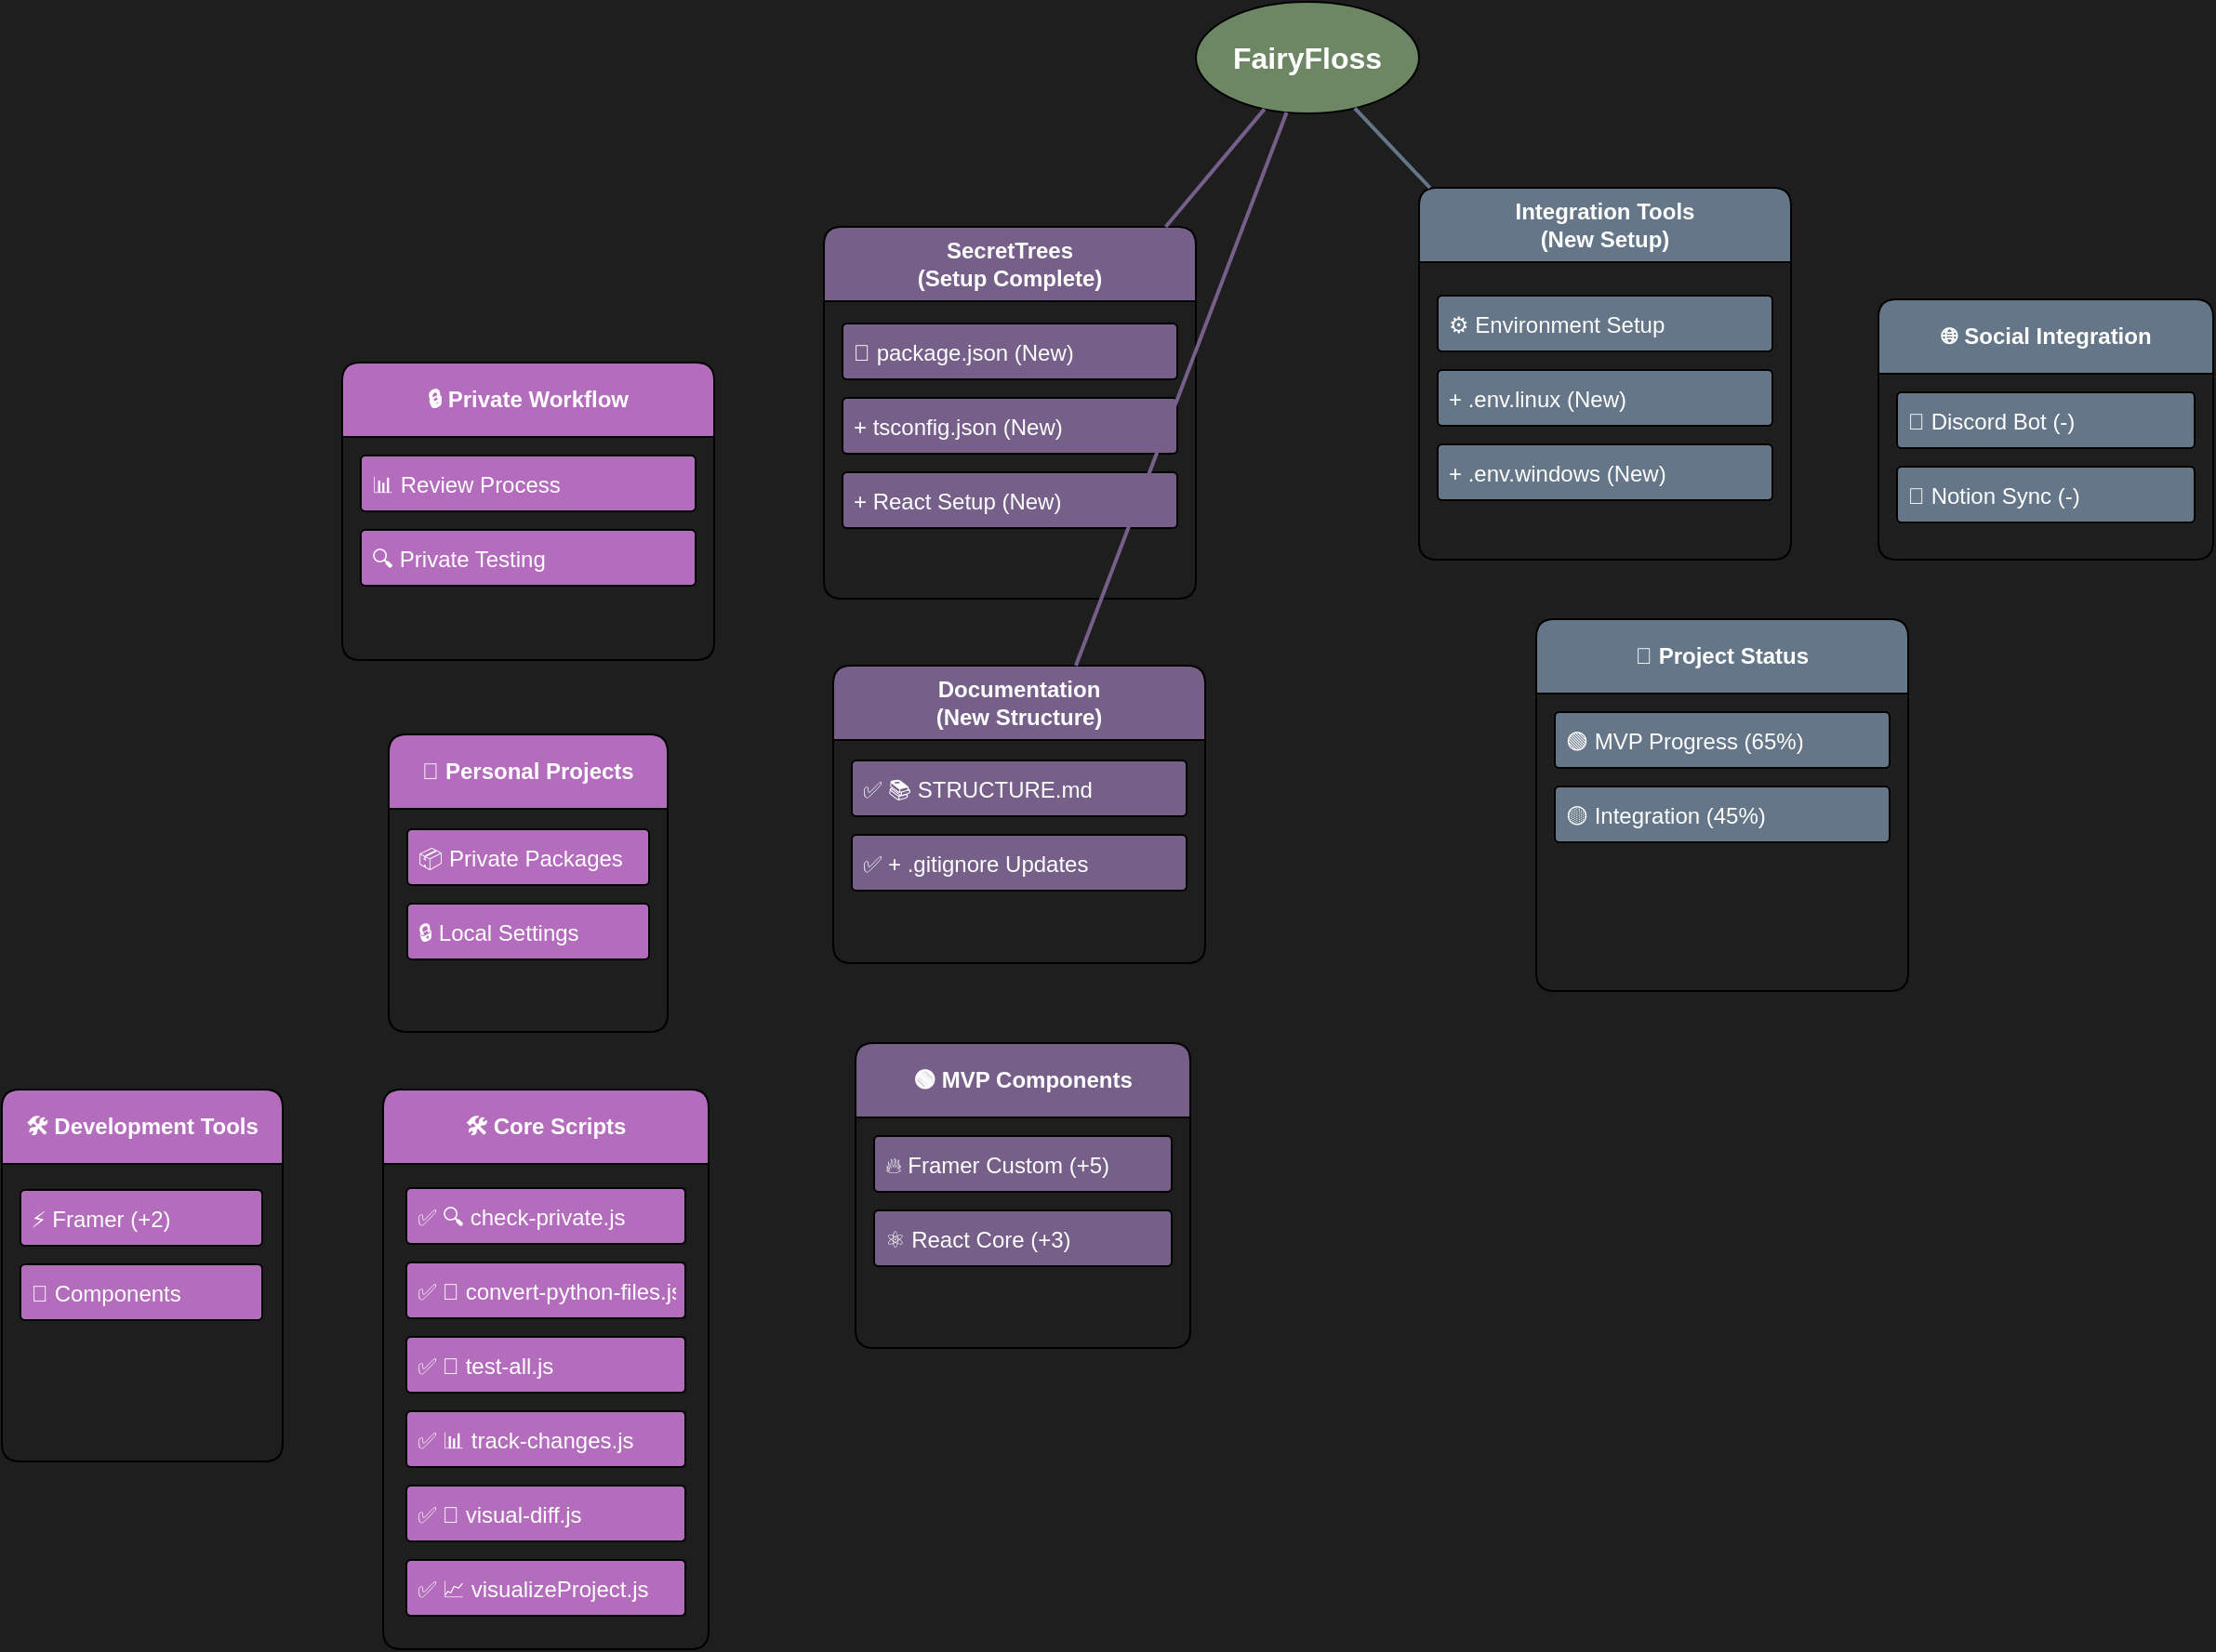 <mxfile>
    <diagram id="prtHgNgQTEPvFCAcTncT" name="Page-1">
        <mxGraphModel dx="1787" dy="508" grid="0" gridSize="10" guides="1" tooltips="1" connect="1" arrows="1" fold="1" page="1" pageScale="1" pageWidth="1169" pageHeight="827" background="light-dark(#1E1E1E,#1A1A1A)" math="0" shadow="0">
            <root>
                <mxCell id="0"/>
                <mxCell id="1" parent="0"/>
                <mxCell id="2" value="FairyFloss" style="ellipse;whiteSpace=wrap;html=1;fillColor=#6d8764;strokeColor=default;fontSize=16;fontStyle=1;rounded=1;fontColor=#ffffff;shadow=0;" parent="1" vertex="1">
                    <mxGeometry x="320" y="180" width="120" height="60" as="geometry"/>
                </mxCell>
                <mxCell id="3" value="SecretTrees&#xa;(Setup Complete)" style="swimlane;whiteSpace=wrap;html=1;fillColor=#76608a;strokeColor=default;startSize=40;rounded=1;fontColor=#ffffff;arcSize=8;" parent="1" vertex="1">
                    <mxGeometry x="120" y="301" width="200" height="200" as="geometry"/>
                </mxCell>
                <mxCell id="5" value="📄 package.json (New)" style="text;strokeColor=default;fillColor=#76608a;align=left;verticalAlign=middle;spacingLeft=4;spacingRight=4;overflow=hidden;points=[[0,0.5],[1,0.5]];portConstraint=eastwest;rotatable=0;rounded=1;fontColor=#ffffff;arcSize=8;" parent="3" vertex="1">
                    <mxGeometry x="10" y="52" width="180" height="30" as="geometry"/>
                </mxCell>
                <mxCell id="6" value="+ tsconfig.json (New)" style="text;strokeColor=default;fillColor=#76608a;align=left;verticalAlign=middle;spacingLeft=4;spacingRight=4;overflow=hidden;points=[[0,0.5],[1,0.5]];portConstraint=eastwest;rotatable=0;rounded=1;fontColor=#ffffff;arcSize=8;" parent="3" vertex="1">
                    <mxGeometry x="10" y="92" width="180" height="30" as="geometry"/>
                </mxCell>
                <mxCell id="7" value="+ React Setup (New)" style="text;strokeColor=default;fillColor=#76608a;align=left;verticalAlign=middle;spacingLeft=4;spacingRight=4;overflow=hidden;points=[[0,0.5],[1,0.5]];portConstraint=eastwest;rotatable=0;rounded=1;fontColor=#ffffff;arcSize=8;" parent="3" vertex="1">
                    <mxGeometry x="10" y="132" width="180" height="30" as="geometry"/>
                </mxCell>
                <mxCell id="4" value="Integration Tools&#xa;(New Setup)" style="swimlane;whiteSpace=wrap;html=1;fillColor=#647687;strokeColor=default;startSize=40;rounded=1;fontColor=#ffffff;arcSize=8;" parent="1" vertex="1">
                    <mxGeometry x="440" y="280" width="200" height="200" as="geometry"/>
                </mxCell>
                <mxCell id="8" value="⚙️ Environment Setup" style="text;strokeColor=default;fillColor=#647687;align=left;verticalAlign=middle;spacingLeft=4;spacingRight=4;overflow=hidden;points=[[0,0.5],[1,0.5]];portConstraint=eastwest;rotatable=0;rounded=1;fontColor=#ffffff;arcSize=8;" parent="4" vertex="1">
                    <mxGeometry x="10" y="58" width="180" height="30" as="geometry"/>
                </mxCell>
                <mxCell id="9" value="+ .env.linux (New)" style="text;strokeColor=default;fillColor=#647687;align=left;verticalAlign=middle;spacingLeft=4;spacingRight=4;overflow=hidden;points=[[0,0.5],[1,0.5]];portConstraint=eastwest;rotatable=0;rounded=1;fontColor=#ffffff;arcSize=8;" parent="4" vertex="1">
                    <mxGeometry x="10" y="98" width="180" height="30" as="geometry"/>
                </mxCell>
                <mxCell id="10" value="+ .env.windows (New)" style="text;strokeColor=default;fillColor=#647687;align=left;verticalAlign=middle;spacingLeft=4;spacingRight=4;overflow=hidden;points=[[0,0.5],[1,0.5]];portConstraint=eastwest;rotatable=0;rounded=1;fontColor=#ffffff;arcSize=8;" parent="4" vertex="1">
                    <mxGeometry x="10" y="138" width="180" height="30" as="geometry"/>
                </mxCell>
                <mxCell id="13" value="Documentation&#xa;(New Structure)" style="swimlane;whiteSpace=wrap;html=1;fillColor=#76608a;strokeColor=default;startSize=40;rounded=1;fontColor=#ffffff;arcSize=8;" parent="1" vertex="1">
                    <mxGeometry x="125" y="537" width="200" height="160" as="geometry"/>
                </mxCell>
                <mxCell id="14" value="✅ 📚 STRUCTURE.md" style="text;strokeColor=default;fillColor=#76608a;align=left;verticalAlign=middle;spacingLeft=4;spacingRight=4;overflow=hidden;points=[[0,0.5],[1,0.5]];portConstraint=eastwest;rotatable=0;rounded=1;fontColor=#ffffff;arcSize=8;" parent="13" vertex="1">
                    <mxGeometry x="10" y="51" width="180" height="30" as="geometry"/>
                </mxCell>
                <mxCell id="15" value="✅ + .gitignore Updates" style="text;strokeColor=default;fillColor=#76608a;align=left;verticalAlign=middle;spacingLeft=4;spacingRight=4;overflow=hidden;points=[[0,0.5],[1,0.5]];portConstraint=eastwest;rotatable=0;rounded=1;fontColor=#ffffff;arcSize=8;" parent="13" vertex="1">
                    <mxGeometry x="10" y="91" width="180" height="30" as="geometry"/>
                </mxCell>
                <mxCell id="11" style="endArrow=none;html=1;strokeColor=#76608a;strokeWidth=2;rounded=1;arcSize=8;" parent="1" source="2" target="3" edge="1">
                    <mxGeometry relative="1" as="geometry"/>
                </mxCell>
                <mxCell id="12" style="endArrow=none;html=1;strokeColor=#647687;strokeWidth=2;rounded=1;arcSize=8;" parent="1" source="2" target="4" edge="1">
                    <mxGeometry relative="1" as="geometry"/>
                </mxCell>
                <mxCell id="16" style="endArrow=none;html=1;strokeColor=#76608a;strokeWidth=2;rounded=1;arcSize=8;" parent="1" source="2" target="13" edge="1">
                    <mxGeometry relative="1" as="geometry"/>
                </mxCell>
                <mxCell id="17" value="🌳 Personal Projects" style="swimlane;whiteSpace=wrap;html=1;fillColor=#b46cbd;strokeColor=default;startSize=40;rounded=1;fontColor=#ffffff;arcSize=8;" parent="1" vertex="1">
                    <mxGeometry x="-114" y="574" width="150" height="160" as="geometry"/>
                </mxCell>
                <mxCell id="18" value="📦 Private Packages" style="text;strokeColor=default;fillColor=#b46cbd;align=left;verticalAlign=middle;spacingLeft=4;spacingRight=4;overflow=hidden;points=[[0,0.5],[1,0.5]];portConstraint=eastwest;rotatable=0;rounded=1;fontColor=#ffffff;arcSize=8;" parent="17" vertex="1">
                    <mxGeometry x="10" y="51" width="130" height="30" as="geometry"/>
                </mxCell>
                <mxCell id="21" value="🔒 Local Settings" style="text;strokeColor=default;fillColor=#b46cbd;align=left;verticalAlign=middle;spacingLeft=4;spacingRight=4;overflow=hidden;points=[[0,0.5],[1,0.5]];portConstraint=eastwest;rotatable=0;rounded=1;fontColor=#ffffff;arcSize=8;" parent="17" vertex="1">
                    <mxGeometry x="10" y="91" width="130" height="30" as="geometry"/>
                </mxCell>
                <mxCell id="19" value="🔄 Project Status" style="swimlane;whiteSpace=wrap;html=1;fillColor=#647687;strokeColor=default;startSize=40;rounded=1;fontColor=#ffffff;arcSize=8;" parent="1" vertex="1">
                    <mxGeometry x="503" y="512" width="200" height="200" as="geometry"/>
                </mxCell>
                <mxCell id="20" value="🟢 MVP Progress (65%)" style="text;strokeColor=default;fillColor=#647687;align=left;verticalAlign=middle;spacingLeft=4;spacingRight=4;overflow=hidden;points=[[0,0.5],[1,0.5]];portConstraint=eastwest;rotatable=0;rounded=1;fontColor=#ffffff;arcSize=8;" parent="19" vertex="1">
                    <mxGeometry x="10" y="50" width="180" height="30" as="geometry"/>
                </mxCell>
                <mxCell id="22" value="🟡 Integration (45%)" style="text;strokeColor=default;fillColor=#647687;align=left;verticalAlign=middle;spacingLeft=4;spacingRight=4;overflow=hidden;points=[[0,0.5],[1,0.5]];portConstraint=eastwest;rotatable=0;rounded=1;fontColor=#ffffff;arcSize=8;" parent="19" vertex="1">
                    <mxGeometry x="10" y="90" width="180" height="30" as="geometry"/>
                </mxCell>
                <mxCell id="23" value="🟢 MVP Components" style="swimlane;whiteSpace=wrap;html=1;fillColor=#76608a;strokeColor=default;startSize=40;rounded=1;fontColor=#ffffff;arcSize=8;" parent="1" vertex="1">
                    <mxGeometry x="137" y="740" width="180" height="164" as="geometry"/>
                </mxCell>
                <mxCell id="24" value="🔥 Framer Custom (+5)" style="text;strokeColor=default;fillColor=#76608a;align=left;verticalAlign=middle;spacingLeft=4;spacingRight=4;overflow=hidden;points=[[0,0.5],[1,0.5]];portConstraint=eastwest;rotatable=0;rounded=1;fontColor=#ffffff;arcSize=8;" parent="23" vertex="1">
                    <mxGeometry x="10" y="50" width="160" height="30" as="geometry"/>
                </mxCell>
                <mxCell id="25" value="⚛️ React Core (+3)" style="text;strokeColor=default;fillColor=#76608a;align=left;verticalAlign=middle;spacingLeft=4;spacingRight=4;overflow=hidden;points=[[0,0.5],[1,0.5]];portConstraint=eastwest;rotatable=0;rounded=1;fontColor=#ffffff;arcSize=8;" parent="23" vertex="1">
                    <mxGeometry x="10" y="90" width="160" height="30" as="geometry"/>
                </mxCell>
                <mxCell id="29" value="🛠️ Development Tools" style="swimlane;whiteSpace=wrap;html=1;fillColor=#b46cbd;strokeColor=default;startSize=40;rounded=1;fontColor=#ffffff;arcSize=8;" parent="1" vertex="1">
                    <mxGeometry x="-322" y="765" width="151" height="200" as="geometry"/>
                </mxCell>
                <mxCell id="30" value="⚡ Framer (+2)" style="text;strokeColor=default;fillColor=#b46cbd;align=left;verticalAlign=middle;spacingLeft=4;spacingRight=4;overflow=hidden;points=[[0,0.5],[1,0.5]];portConstraint=eastwest;rotatable=0;rounded=1;fontColor=#ffffff;arcSize=8;" parent="29" vertex="1">
                    <mxGeometry x="10" y="54" width="130" height="30" as="geometry"/>
                </mxCell>
                <mxCell id="31" value="🎨 Components" style="text;strokeColor=default;fillColor=#b46cbd;align=left;verticalAlign=middle;spacingLeft=4;spacingRight=4;overflow=hidden;points=[[0,0.5],[1,0.5]];portConstraint=eastwest;rotatable=0;rounded=1;fontColor=#ffffff;arcSize=8;" parent="29" vertex="1">
                    <mxGeometry x="10" y="94" width="130" height="30" as="geometry"/>
                </mxCell>
                <mxCell id="26" value="🌐 Social Integration" style="swimlane;whiteSpace=wrap;html=1;fillColor=#647687;strokeColor=default;startSize=40;rounded=1;fontColor=#ffffff;arcSize=8;" parent="1" vertex="1">
                    <mxGeometry x="687" y="340" width="180" height="140" as="geometry"/>
                </mxCell>
                <mxCell id="27" value="🤖 Discord Bot (-)" style="text;strokeColor=default;fillColor=#647687;align=left;verticalAlign=middle;spacingLeft=4;spacingRight=4;overflow=hidden;points=[[0,0.5],[1,0.5]];portConstraint=eastwest;rotatable=0;rounded=1;fontColor=#ffffff;arcSize=8;" parent="26" vertex="1">
                    <mxGeometry x="10" y="50" width="160" height="30" as="geometry"/>
                </mxCell>
                <mxCell id="28" value="📝 Notion Sync (-)" style="text;strokeColor=default;fillColor=#647687;align=left;verticalAlign=middle;spacingLeft=4;spacingRight=4;overflow=hidden;points=[[0,0.5],[1,0.5]];portConstraint=eastwest;rotatable=0;rounded=1;fontColor=#ffffff;arcSize=8;" parent="26" vertex="1">
                    <mxGeometry x="10" y="90" width="160" height="30" as="geometry"/>
                </mxCell>
                <mxCell id="32" value="🔒 Private Workflow" style="swimlane;whiteSpace=wrap;html=1;fillColor=#b46cbd;strokeColor=default;startSize=40;rounded=1;fontColor=#ffffff;arcSize=8;" parent="1" vertex="1">
                    <mxGeometry x="-139" y="374" width="200" height="160" as="geometry"/>
                </mxCell>
                <mxCell id="33" value="📊 Review Process" style="text;strokeColor=default;fillColor=#b46cbd;align=left;verticalAlign=middle;spacingLeft=4;spacingRight=4;overflow=hidden;points=[[0,0.5],[1,0.5]];portConstraint=eastwest;rotatable=0;rounded=1;fontColor=#ffffff;arcSize=8;" parent="32" vertex="1">
                    <mxGeometry x="10" y="50" width="180" height="30" as="geometry"/>
                </mxCell>
                <mxCell id="34" value="🔍 Private Testing" style="text;strokeColor=default;fillColor=#b46cbd;align=left;verticalAlign=middle;spacingLeft=4;spacingRight=4;overflow=hidden;points=[[0,0.5],[1,0.5]];portConstraint=eastwest;rotatable=0;rounded=1;fontColor=#ffffff;arcSize=8;" parent="32" vertex="1">
                    <mxGeometry x="10" y="90" width="180" height="30" as="geometry"/>
                </mxCell>
                <mxCell id="coreScripts" value="🛠️ Core Scripts" style="swimlane;whiteSpace=wrap;html=1;fillColor=#b46cbd;strokeColor=default;startSize=40;rounded=1;fontColor=#ffffff;arcSize=8;" vertex="1" parent="1">
                    <mxGeometry x="-117" y="765" width="175" height="301" as="geometry"/>
                </mxCell>
                <mxCell id="script1" value="✅ 🔍 check-private.js" style="text;strokeColor=default;fillColor=#b46cbd;align=left;verticalAlign=middle;spacingLeft=4;spacingRight=4;overflow=hidden;points=[[0,0.5],[1,0.5]];portConstraint=eastwest;rotatable=0;rounded=1;fontColor=#ffffff;arcSize=8;" vertex="1" parent="coreScripts">
                    <mxGeometry x="12.5" y="53" width="150" height="30" as="geometry"/>
                </mxCell>
                <mxCell id="script2" value="✅ 🔄 convert-python-files.js" style="text;strokeColor=default;fillColor=#b46cbd;align=left;verticalAlign=middle;spacingLeft=4;spacingRight=4;overflow=hidden;points=[[0,0.5],[1,0.5]];portConstraint=eastwest;rotatable=0;rounded=1;fontColor=#ffffff;arcSize=8;" vertex="1" parent="coreScripts">
                    <mxGeometry x="12.5" y="93" width="150" height="30" as="geometry"/>
                </mxCell>
                <mxCell id="script3" value="✅ 🧪 test-all.js" style="text;strokeColor=default;fillColor=#b46cbd;align=left;verticalAlign=middle;spacingLeft=4;spacingRight=4;overflow=hidden;points=[[0,0.5],[1,0.5]];portConstraint=eastwest;rotatable=0;rounded=1;fontColor=#ffffff;arcSize=8;" vertex="1" parent="coreScripts">
                    <mxGeometry x="12.5" y="133" width="150" height="30" as="geometry"/>
                </mxCell>
                <mxCell id="script4" value="✅ 📊 track-changes.js" style="text;strokeColor=default;fillColor=#b46cbd;align=left;verticalAlign=middle;spacingLeft=4;spacingRight=4;overflow=hidden;points=[[0,0.5],[1,0.5]];portConstraint=eastwest;rotatable=0;rounded=1;fontColor=#ffffff;arcSize=8;" vertex="1" parent="coreScripts">
                    <mxGeometry x="12.5" y="173" width="150" height="30" as="geometry"/>
                </mxCell>
                <mxCell id="script5" value="✅ 🎨 visual-diff.js" style="text;strokeColor=default;fillColor=#b46cbd;align=left;verticalAlign=middle;spacingLeft=4;spacingRight=4;overflow=hidden;points=[[0,0.5],[1,0.5]];portConstraint=eastwest;rotatable=0;rounded=1;fontColor=#ffffff;arcSize=8;" vertex="1" parent="coreScripts">
                    <mxGeometry x="12.5" y="213" width="150" height="30" as="geometry"/>
                </mxCell>
                <mxCell id="script6" value="✅ 📈 visualizeProject.js" style="text;strokeColor=default;fillColor=#b46cbd;align=left;verticalAlign=middle;spacingLeft=4;spacingRight=4;overflow=hidden;points=[[0,0.5],[1,0.5]];portConstraint=eastwest;rotatable=0;rounded=1;fontColor=#ffffff;arcSize=8;" vertex="1" parent="coreScripts">
                    <mxGeometry x="12.5" y="253" width="150" height="30" as="geometry"/>
                </mxCell>
            </root>
        </mxGraphModel>
    </diagram>
</mxfile>